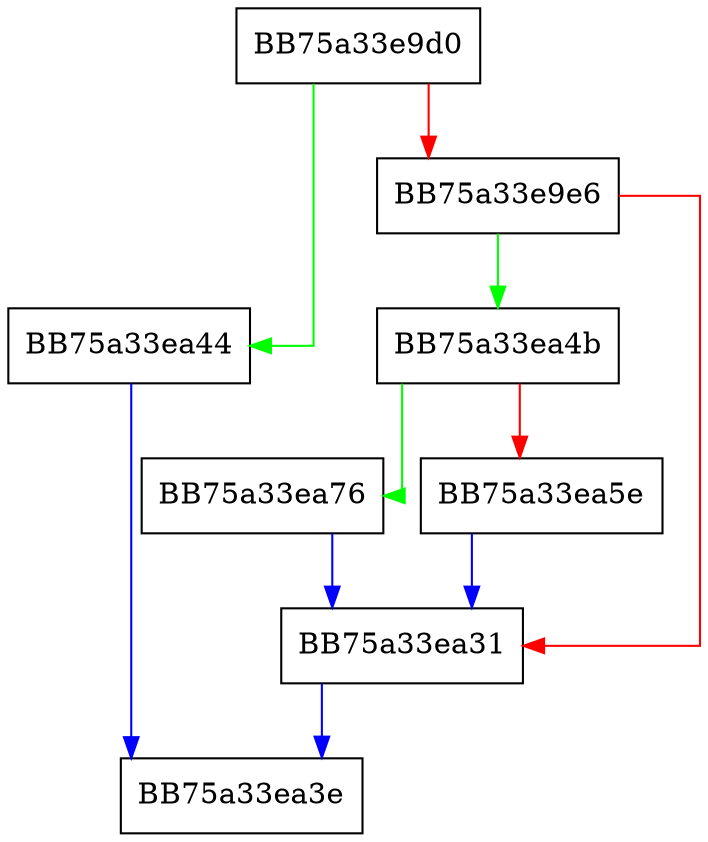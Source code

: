 digraph msil_esc_call_emu32 {
  node [shape="box"];
  graph [splines=ortho];
  BB75a33e9d0 -> BB75a33ea44 [color="green"];
  BB75a33e9d0 -> BB75a33e9e6 [color="red"];
  BB75a33e9e6 -> BB75a33ea4b [color="green"];
  BB75a33e9e6 -> BB75a33ea31 [color="red"];
  BB75a33ea31 -> BB75a33ea3e [color="blue"];
  BB75a33ea44 -> BB75a33ea3e [color="blue"];
  BB75a33ea4b -> BB75a33ea76 [color="green"];
  BB75a33ea4b -> BB75a33ea5e [color="red"];
  BB75a33ea5e -> BB75a33ea31 [color="blue"];
  BB75a33ea76 -> BB75a33ea31 [color="blue"];
}